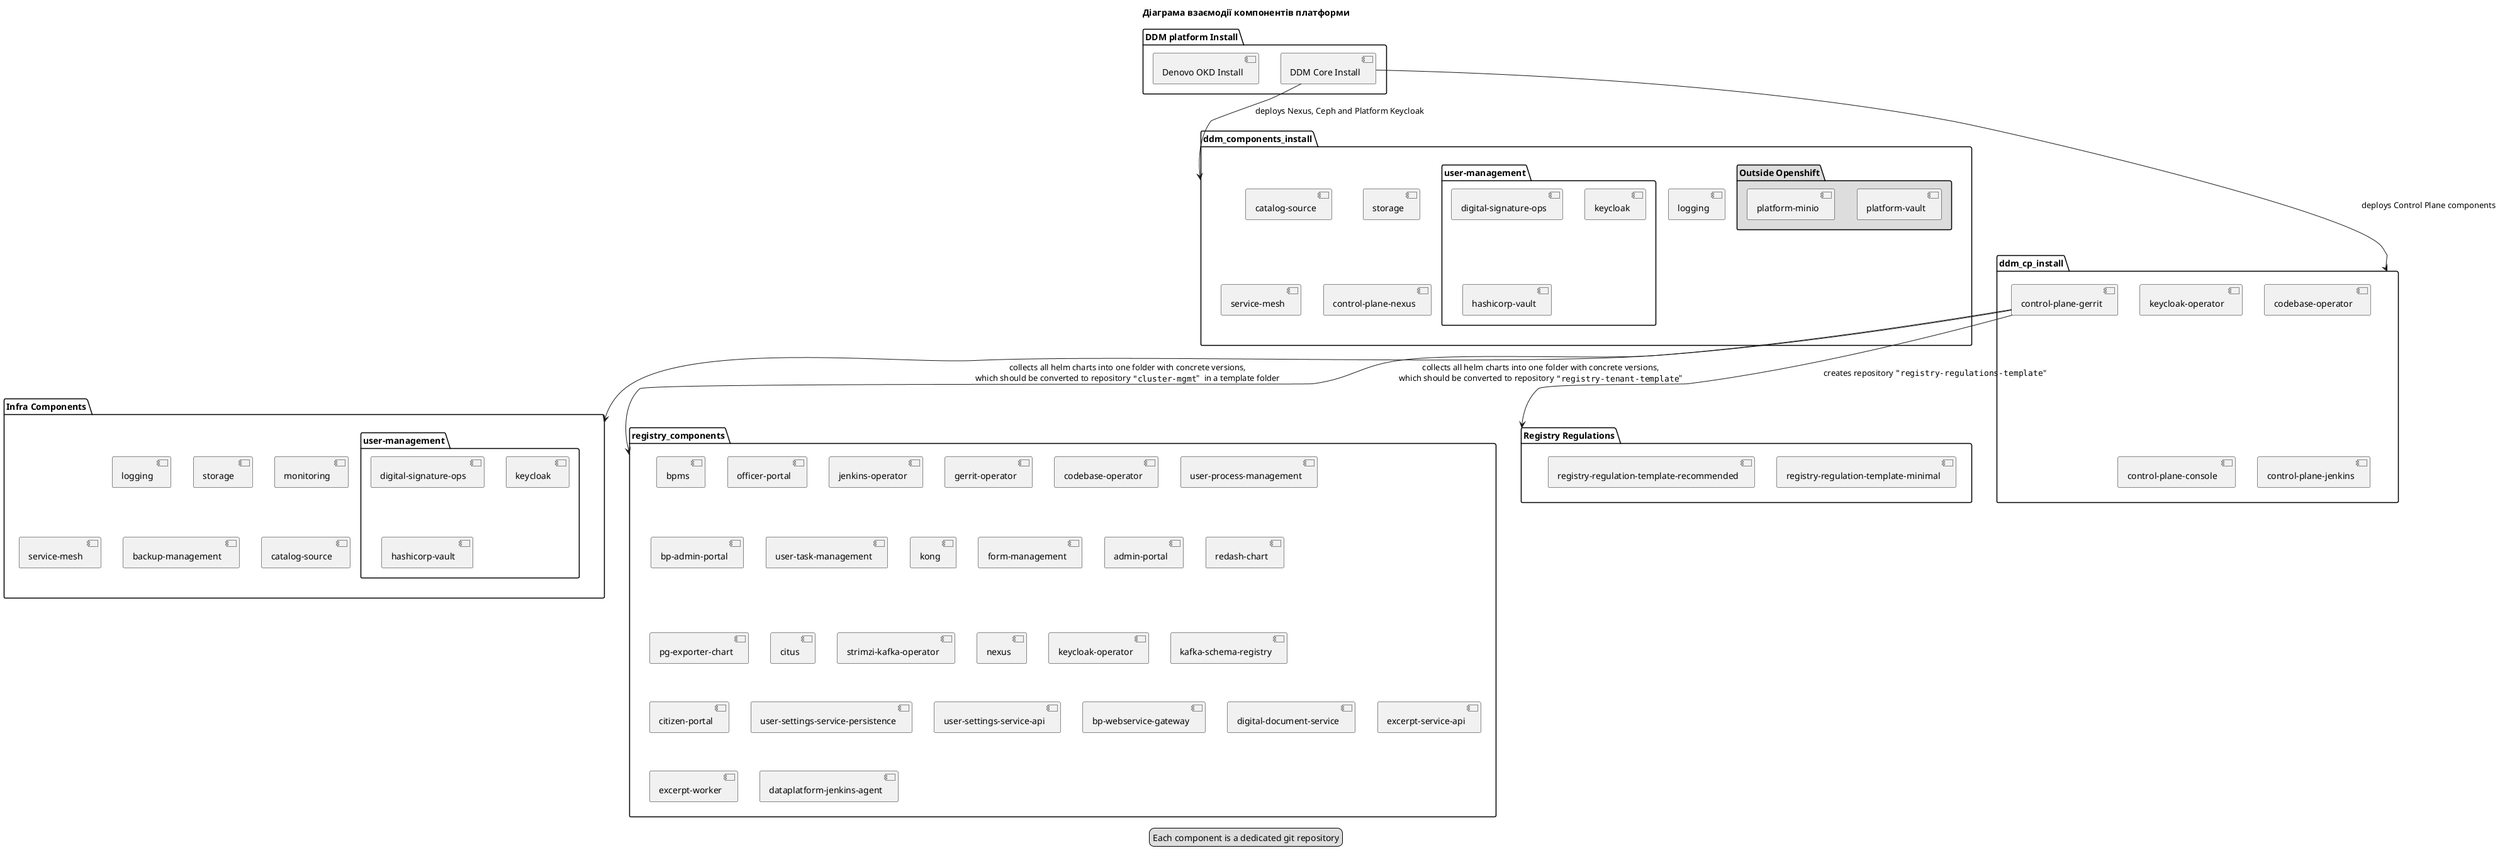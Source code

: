 @startuml

title Діаграма взаємодії компонентів платформи

package "DDM platform Install" as ddm_platform_install{
  [Denovo OKD Install] as denovo_okd_install
  [DDM Core Install] as ddm_core_install
}
ddm_core_install -down-> ddm_components_install: deploys Nexus, Ceph and Platform Keycloak


package "DDM Core components Install" as ddm_components_install {
  [catalog-source]
  [storage]
  [logging]
  [service-mesh]
  package "Outside Openshift" #DDDDDD {
    [platform-vault]
    [platform-minio]
  }
  [control-plane-nexus]
  package "user-management" {
    [digital-signature-ops]
    [keycloak]
    [hashicorp-vault]
  }
}

ddm_core_install -down-> ddm_cp_install: deploys Control Plane components

package "DDM Control Plane (CP) install" as ddm_cp_install {
  [keycloak-operator ]
  [codebase-operator ]
  [control-plane-console ]
  [control-plane-gerrit] as ddm_gerrit
  [control-plane-jenkins]
}

package "Infra Components" as infra_components {
  [logging ]
  [storage ]
  [monitoring ]
  [service-mesh ]
  package "user-management" as user-management_infra {
    [digital-signature-ops ]
    [keycloak ]
    [hashicorp-vault ]
  }
  [backup-management ]
  [catalog-source ]
}

denovo_okd_install -[hidden]down-> ddm_components_install
ddm_gerrit -down-> infra_components : collects all helm charts into one folder with concrete versions,\nwhich should be converted to repository """cluster-mgmt"""  in a template folder
ddm_gerrit -[hidden]down-> infra_components
ddm_gerrit -down-> registry_components : collects all helm charts into one folder with concrete versions,\nwhich should be converted to repository """registry-tenant-template"""


package "Registry Components" as registry_components {
  [bpms]
  [officer-portal]
  [jenkins-operator]
  [gerrit-operator]
  [codebase-operator]
  [user-process-management]
  [bp-admin-portal]
  [user-task-management]
  [digital-signature-ops]
  [kong]
  [form-management]
  [admin-portal]
  [redash-chart]
  [pg-exporter-chart]
  [citus]
  [strimzi-kafka-operator]
  [nexus]
  [keycloak-operator]
  [kafka-schema-registry]
  [citizen-portal]
  [user-settings-service-persistence]
  [user-settings-service-api]
  [bp-webservice-gateway]
  [digital-document-service]
  [hashicorp-vault]
  [excerpt-service-api]
  [excerpt-worker]
  [dataplatform-jenkins-agent]
}



package "Registry Regulations" as registry_regulations {
  [registry-regulation-template-minimal]
  [registry-regulation-template-recommended]
}

ddm_gerrit -down-> registry_regulations : creates repository """registry-regulations-template"""

legend
 Each component is a dedicated git repository
end legend

@enduml
